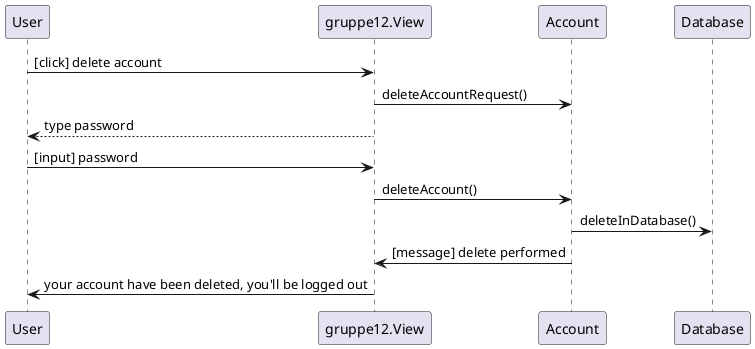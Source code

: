 @startuml
User -> gruppe12.View: [click] delete account
gruppe12.View -> Account: deleteAccountRequest()
gruppe12.View --> User: type password
User -> gruppe12.View: [input] password
gruppe12.View -> Account: deleteAccount()
Account -> Database: deleteInDatabase()
Account -> gruppe12.View: [message] delete performed
gruppe12.View -> User: your account have been deleted, you'll be logged out
@enduml